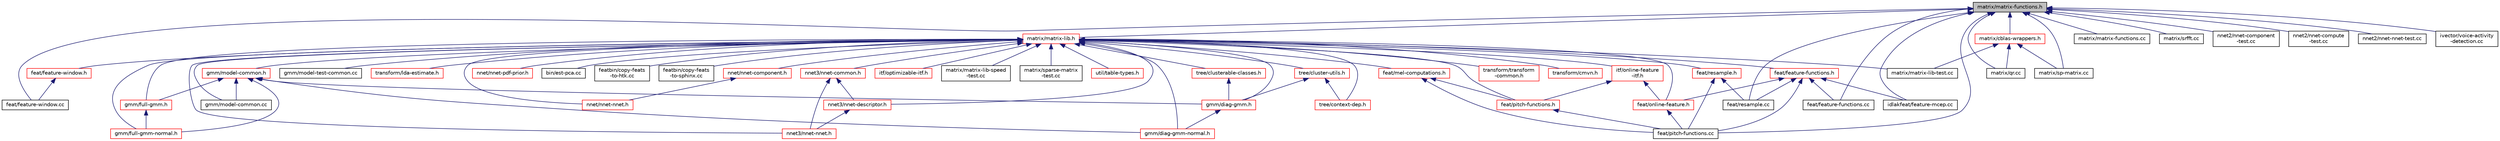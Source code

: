 digraph "matrix/matrix-functions.h"
{
  edge [fontname="Helvetica",fontsize="10",labelfontname="Helvetica",labelfontsize="10"];
  node [fontname="Helvetica",fontsize="10",shape=record];
  Node31 [label="matrix/matrix-functions.h",height=0.2,width=0.4,color="black", fillcolor="grey75", style="filled", fontcolor="black"];
  Node31 -> Node32 [dir="back",color="midnightblue",fontsize="10",style="solid",fontname="Helvetica"];
  Node32 [label="matrix/matrix-lib.h",height=0.2,width=0.4,color="red", fillcolor="white", style="filled",URL="$matrix-lib_8h.html"];
  Node32 -> Node33 [dir="back",color="midnightblue",fontsize="10",style="solid",fontname="Helvetica"];
  Node33 [label="itf/online-feature\l-itf.h",height=0.2,width=0.4,color="red", fillcolor="white", style="filled",URL="$online-feature-itf_8h.html"];
  Node33 -> Node34 [dir="back",color="midnightblue",fontsize="10",style="solid",fontname="Helvetica"];
  Node34 [label="feat/online-feature.h",height=0.2,width=0.4,color="red", fillcolor="white", style="filled",URL="$online-feature_8h.html"];
  Node34 -> Node37 [dir="back",color="midnightblue",fontsize="10",style="solid",fontname="Helvetica"];
  Node37 [label="feat/pitch-functions.cc",height=0.2,width=0.4,color="black", fillcolor="white", style="filled",URL="$pitch-functions_8cc.html"];
  Node33 -> Node39 [dir="back",color="midnightblue",fontsize="10",style="solid",fontname="Helvetica"];
  Node39 [label="feat/pitch-functions.h",height=0.2,width=0.4,color="red", fillcolor="white", style="filled",URL="$pitch-functions_8h.html"];
  Node39 -> Node37 [dir="back",color="midnightblue",fontsize="10",style="solid",fontname="Helvetica"];
  Node32 -> Node48 [dir="back",color="midnightblue",fontsize="10",style="solid",fontname="Helvetica"];
  Node48 [label="itf/optimizable-itf.h",height=0.2,width=0.4,color="red", fillcolor="white", style="filled",URL="$optimizable-itf_8h.html"];
  Node32 -> Node50 [dir="back",color="midnightblue",fontsize="10",style="solid",fontname="Helvetica"];
  Node50 [label="matrix/matrix-lib-speed\l-test.cc",height=0.2,width=0.4,color="black", fillcolor="white", style="filled",URL="$matrix-lib-speed-test_8cc.html"];
  Node32 -> Node51 [dir="back",color="midnightblue",fontsize="10",style="solid",fontname="Helvetica"];
  Node51 [label="matrix/matrix-lib-test.cc",height=0.2,width=0.4,color="black", fillcolor="white", style="filled",URL="$matrix-lib-test_8cc.html"];
  Node32 -> Node52 [dir="back",color="midnightblue",fontsize="10",style="solid",fontname="Helvetica"];
  Node52 [label="matrix/sparse-matrix\l-test.cc",height=0.2,width=0.4,color="black", fillcolor="white", style="filled",URL="$sparse-matrix-test_8cc.html"];
  Node32 -> Node53 [dir="back",color="midnightblue",fontsize="10",style="solid",fontname="Helvetica"];
  Node53 [label="util/table-types.h",height=0.2,width=0.4,color="red", fillcolor="white", style="filled",URL="$table-types_8h.html"];
  Node32 -> Node55 [dir="back",color="midnightblue",fontsize="10",style="solid",fontname="Helvetica"];
  Node55 [label="feat/resample.h",height=0.2,width=0.4,color="red", fillcolor="white", style="filled",URL="$resample_8h.html",tooltip="] "];
  Node55 -> Node37 [dir="back",color="midnightblue",fontsize="10",style="solid",fontname="Helvetica"];
  Node55 -> Node79 [dir="back",color="midnightblue",fontsize="10",style="solid",fontname="Helvetica"];
  Node79 [label="feat/resample.cc",height=0.2,width=0.4,color="black", fillcolor="white", style="filled",URL="$resample_8cc.html"];
  Node32 -> Node80 [dir="back",color="midnightblue",fontsize="10",style="solid",fontname="Helvetica"];
  Node80 [label="feat/feature-window.h",height=0.2,width=0.4,color="red", fillcolor="white", style="filled",URL="$feature-window_8h.html"];
  Node80 -> Node81 [dir="back",color="midnightblue",fontsize="10",style="solid",fontname="Helvetica"];
  Node81 [label="feat/feature-window.cc",height=0.2,width=0.4,color="black", fillcolor="white", style="filled",URL="$feature-window_8cc.html"];
  Node32 -> Node90 [dir="back",color="midnightblue",fontsize="10",style="solid",fontname="Helvetica"];
  Node90 [label="feat/feature-functions.h",height=0.2,width=0.4,color="red", fillcolor="white", style="filled",URL="$feature-functions_8h.html"];
  Node90 -> Node91 [dir="back",color="midnightblue",fontsize="10",style="solid",fontname="Helvetica"];
  Node91 [label="feat/feature-functions.cc",height=0.2,width=0.4,color="black", fillcolor="white", style="filled",URL="$feature-functions_8cc.html"];
  Node90 -> Node34 [dir="back",color="midnightblue",fontsize="10",style="solid",fontname="Helvetica"];
  Node90 -> Node37 [dir="back",color="midnightblue",fontsize="10",style="solid",fontname="Helvetica"];
  Node90 -> Node79 [dir="back",color="midnightblue",fontsize="10",style="solid",fontname="Helvetica"];
  Node90 -> Node100 [dir="back",color="midnightblue",fontsize="10",style="solid",fontname="Helvetica"];
  Node100 [label="idlakfeat/feature-mcep.cc",height=0.2,width=0.4,color="black", fillcolor="white", style="filled",URL="$feature-mcep_8cc.html"];
  Node32 -> Node101 [dir="back",color="midnightblue",fontsize="10",style="solid",fontname="Helvetica"];
  Node101 [label="feat/mel-computations.h",height=0.2,width=0.4,color="red", fillcolor="white", style="filled",URL="$mel-computations_8h.html"];
  Node101 -> Node39 [dir="back",color="midnightblue",fontsize="10",style="solid",fontname="Helvetica"];
  Node101 -> Node37 [dir="back",color="midnightblue",fontsize="10",style="solid",fontname="Helvetica"];
  Node32 -> Node34 [dir="back",color="midnightblue",fontsize="10",style="solid",fontname="Helvetica"];
  Node32 -> Node838 [dir="back",color="midnightblue",fontsize="10",style="solid",fontname="Helvetica"];
  Node838 [label="transform/transform\l-common.h",height=0.2,width=0.4,color="red", fillcolor="white", style="filled",URL="$transform-common_8h.html"];
  Node32 -> Node850 [dir="back",color="midnightblue",fontsize="10",style="solid",fontname="Helvetica"];
  Node850 [label="transform/cmvn.h",height=0.2,width=0.4,color="red", fillcolor="white", style="filled",URL="$cmvn_8h.html"];
  Node32 -> Node39 [dir="back",color="midnightblue",fontsize="10",style="solid",fontname="Helvetica"];
  Node32 -> Node852 [dir="back",color="midnightblue",fontsize="10",style="solid",fontname="Helvetica"];
  Node852 [label="tree/context-dep.h",height=0.2,width=0.4,color="red", fillcolor="white", style="filled",URL="$context-dep_8h.html"];
  Node32 -> Node900 [dir="back",color="midnightblue",fontsize="10",style="solid",fontname="Helvetica"];
  Node900 [label="tree/cluster-utils.h",height=0.2,width=0.4,color="red", fillcolor="white", style="filled",URL="$cluster-utils_8h.html"];
  Node900 -> Node852 [dir="back",color="midnightblue",fontsize="10",style="solid",fontname="Helvetica"];
  Node900 -> Node903 [dir="back",color="midnightblue",fontsize="10",style="solid",fontname="Helvetica"];
  Node903 [label="gmm/diag-gmm.h",height=0.2,width=0.4,color="red", fillcolor="white", style="filled",URL="$diag-gmm_8h.html"];
  Node903 -> Node910 [dir="back",color="midnightblue",fontsize="10",style="solid",fontname="Helvetica"];
  Node910 [label="gmm/diag-gmm-normal.h",height=0.2,width=0.4,color="red", fillcolor="white", style="filled",URL="$diag-gmm-normal_8h.html"];
  Node32 -> Node921 [dir="back",color="midnightblue",fontsize="10",style="solid",fontname="Helvetica"];
  Node921 [label="tree/clusterable-classes.h",height=0.2,width=0.4,color="red", fillcolor="white", style="filled",URL="$clusterable-classes_8h.html"];
  Node921 -> Node903 [dir="back",color="midnightblue",fontsize="10",style="solid",fontname="Helvetica"];
  Node32 -> Node923 [dir="back",color="midnightblue",fontsize="10",style="solid",fontname="Helvetica"];
  Node923 [label="gmm/model-common.h",height=0.2,width=0.4,color="red", fillcolor="white", style="filled",URL="$model-common_8h.html"];
  Node923 -> Node903 [dir="back",color="midnightblue",fontsize="10",style="solid",fontname="Helvetica"];
  Node923 -> Node924 [dir="back",color="midnightblue",fontsize="10",style="solid",fontname="Helvetica"];
  Node924 [label="gmm/full-gmm.h",height=0.2,width=0.4,color="red", fillcolor="white", style="filled",URL="$full-gmm_8h.html"];
  Node924 -> Node925 [dir="back",color="midnightblue",fontsize="10",style="solid",fontname="Helvetica"];
  Node925 [label="gmm/full-gmm-normal.h",height=0.2,width=0.4,color="red", fillcolor="white", style="filled",URL="$full-gmm-normal_8h.html"];
  Node923 -> Node910 [dir="back",color="midnightblue",fontsize="10",style="solid",fontname="Helvetica"];
  Node923 -> Node925 [dir="back",color="midnightblue",fontsize="10",style="solid",fontname="Helvetica"];
  Node923 -> Node927 [dir="back",color="midnightblue",fontsize="10",style="solid",fontname="Helvetica"];
  Node927 [label="gmm/model-common.cc",height=0.2,width=0.4,color="black", fillcolor="white", style="filled",URL="$model-common_8cc.html"];
  Node32 -> Node903 [dir="back",color="midnightblue",fontsize="10",style="solid",fontname="Helvetica"];
  Node32 -> Node924 [dir="back",color="midnightblue",fontsize="10",style="solid",fontname="Helvetica"];
  Node32 -> Node910 [dir="back",color="midnightblue",fontsize="10",style="solid",fontname="Helvetica"];
  Node32 -> Node925 [dir="back",color="midnightblue",fontsize="10",style="solid",fontname="Helvetica"];
  Node32 -> Node927 [dir="back",color="midnightblue",fontsize="10",style="solid",fontname="Helvetica"];
  Node32 -> Node907 [dir="back",color="midnightblue",fontsize="10",style="solid",fontname="Helvetica"];
  Node907 [label="gmm/model-test-common.cc",height=0.2,width=0.4,color="black", fillcolor="white", style="filled",URL="$model-test-common_8cc.html"];
  Node32 -> Node174 [dir="back",color="midnightblue",fontsize="10",style="solid",fontname="Helvetica"];
  Node174 [label="transform/lda-estimate.h",height=0.2,width=0.4,color="red", fillcolor="white", style="filled",URL="$lda-estimate_8h.html"];
  Node32 -> Node928 [dir="back",color="midnightblue",fontsize="10",style="solid",fontname="Helvetica"];
  Node928 [label="nnet/nnet-component.h",height=0.2,width=0.4,color="red", fillcolor="white", style="filled",URL="$nnet-component_8h.html"];
  Node928 -> Node929 [dir="back",color="midnightblue",fontsize="10",style="solid",fontname="Helvetica"];
  Node929 [label="nnet/nnet-nnet.h",height=0.2,width=0.4,color="red", fillcolor="white", style="filled",URL="$nnet-nnet_8h.html"];
  Node32 -> Node929 [dir="back",color="midnightblue",fontsize="10",style="solid",fontname="Helvetica"];
  Node32 -> Node445 [dir="back",color="midnightblue",fontsize="10",style="solid",fontname="Helvetica"];
  Node445 [label="nnet/nnet-pdf-prior.h",height=0.2,width=0.4,color="red", fillcolor="white", style="filled",URL="$nnet-pdf-prior_8h.html"];
  Node32 -> Node470 [dir="back",color="midnightblue",fontsize="10",style="solid",fontname="Helvetica"];
  Node470 [label="bin/est-pca.cc",height=0.2,width=0.4,color="black", fillcolor="white", style="filled",URL="$est-pca_8cc.html"];
  Node32 -> Node554 [dir="back",color="midnightblue",fontsize="10",style="solid",fontname="Helvetica"];
  Node554 [label="featbin/copy-feats\l-to-htk.cc",height=0.2,width=0.4,color="black", fillcolor="white", style="filled",URL="$copy-feats-to-htk_8cc.html"];
  Node32 -> Node555 [dir="back",color="midnightblue",fontsize="10",style="solid",fontname="Helvetica"];
  Node555 [label="featbin/copy-feats\l-to-sphinx.cc",height=0.2,width=0.4,color="black", fillcolor="white", style="filled",URL="$copy-feats-to-sphinx_8cc.html"];
  Node32 -> Node591 [dir="back",color="midnightblue",fontsize="10",style="solid",fontname="Helvetica"];
  Node591 [label="nnet3/nnet-common.h",height=0.2,width=0.4,color="red", fillcolor="white", style="filled",URL="$nnet-common_8h.html"];
  Node591 -> Node639 [dir="back",color="midnightblue",fontsize="10",style="solid",fontname="Helvetica"];
  Node639 [label="nnet3/nnet-nnet.h",height=0.2,width=0.4,color="red", fillcolor="white", style="filled",URL="$_2nnet-nnet_8h.html"];
  Node591 -> Node679 [dir="back",color="midnightblue",fontsize="10",style="solid",fontname="Helvetica"];
  Node679 [label="nnet3/nnet-descriptor.h",height=0.2,width=0.4,color="red", fillcolor="white", style="filled",URL="$nnet-descriptor_8h.html",tooltip="This file contains class definitions for classes ForwardingDescriptor, SumDescriptor and Descriptor..."];
  Node679 -> Node639 [dir="back",color="midnightblue",fontsize="10",style="solid",fontname="Helvetica"];
  Node32 -> Node639 [dir="back",color="midnightblue",fontsize="10",style="solid",fontname="Helvetica"];
  Node32 -> Node679 [dir="back",color="midnightblue",fontsize="10",style="solid",fontname="Helvetica"];
  Node31 -> Node958 [dir="back",color="midnightblue",fontsize="10",style="solid",fontname="Helvetica"];
  Node958 [label="matrix/cblas-wrappers.h",height=0.2,width=0.4,color="red", fillcolor="white", style="filled",URL="$cblas-wrappers_8h.html"];
  Node958 -> Node51 [dir="back",color="midnightblue",fontsize="10",style="solid",fontname="Helvetica"];
  Node958 -> Node963 [dir="back",color="midnightblue",fontsize="10",style="solid",fontname="Helvetica"];
  Node963 [label="matrix/qr.cc",height=0.2,width=0.4,color="black", fillcolor="white", style="filled",URL="$qr_8cc.html"];
  Node958 -> Node964 [dir="back",color="midnightblue",fontsize="10",style="solid",fontname="Helvetica"];
  Node964 [label="matrix/sp-matrix.cc",height=0.2,width=0.4,color="black", fillcolor="white", style="filled",URL="$sp-matrix_8cc.html"];
  Node31 -> Node966 [dir="back",color="midnightblue",fontsize="10",style="solid",fontname="Helvetica"];
  Node966 [label="matrix/matrix-functions.cc",height=0.2,width=0.4,color="black", fillcolor="white", style="filled",URL="$matrix-functions_8cc.html"];
  Node31 -> Node963 [dir="back",color="midnightblue",fontsize="10",style="solid",fontname="Helvetica"];
  Node31 -> Node964 [dir="back",color="midnightblue",fontsize="10",style="solid",fontname="Helvetica"];
  Node31 -> Node967 [dir="back",color="midnightblue",fontsize="10",style="solid",fontname="Helvetica"];
  Node967 [label="matrix/srfft.cc",height=0.2,width=0.4,color="black", fillcolor="white", style="filled",URL="$srfft_8cc.html"];
  Node31 -> Node91 [dir="back",color="midnightblue",fontsize="10",style="solid",fontname="Helvetica"];
  Node31 -> Node81 [dir="back",color="midnightblue",fontsize="10",style="solid",fontname="Helvetica"];
  Node31 -> Node37 [dir="back",color="midnightblue",fontsize="10",style="solid",fontname="Helvetica"];
  Node31 -> Node79 [dir="back",color="midnightblue",fontsize="10",style="solid",fontname="Helvetica"];
  Node31 -> Node712 [dir="back",color="midnightblue",fontsize="10",style="solid",fontname="Helvetica"];
  Node712 [label="nnet2/nnet-component\l-test.cc",height=0.2,width=0.4,color="black", fillcolor="white", style="filled",URL="$_2nnet-component-test_8cc.html"];
  Node31 -> Node935 [dir="back",color="midnightblue",fontsize="10",style="solid",fontname="Helvetica"];
  Node935 [label="nnet2/nnet-compute\l-test.cc",height=0.2,width=0.4,color="black", fillcolor="white", style="filled",URL="$nnet2_2nnet-compute-test_8cc.html"];
  Node31 -> Node942 [dir="back",color="midnightblue",fontsize="10",style="solid",fontname="Helvetica"];
  Node942 [label="nnet2/nnet-nnet-test.cc",height=0.2,width=0.4,color="black", fillcolor="white", style="filled",URL="$nnet2_2nnet-nnet-test_8cc.html"];
  Node31 -> Node766 [dir="back",color="midnightblue",fontsize="10",style="solid",fontname="Helvetica"];
  Node766 [label="ivector/voice-activity\l-detection.cc",height=0.2,width=0.4,color="black", fillcolor="white", style="filled",URL="$voice-activity-detection_8cc.html"];
  Node31 -> Node100 [dir="back",color="midnightblue",fontsize="10",style="solid",fontname="Helvetica"];
}
